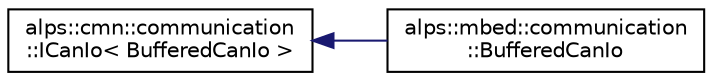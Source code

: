 digraph "クラス階層図"
{
 // LATEX_PDF_SIZE
  edge [fontname="Helvetica",fontsize="10",labelfontname="Helvetica",labelfontsize="10"];
  node [fontname="Helvetica",fontsize="10",shape=record];
  rankdir="LR";
  Node0 [label="alps::cmn::communication\l::ICanIo\< BufferedCanIo \>",height=0.2,width=0.4,color="black", fillcolor="white", style="filled",URL="$classalps_1_1cmn_1_1communication_1_1_i_can_io.html",tooltip=" "];
  Node0 -> Node1 [dir="back",color="midnightblue",fontsize="10",style="solid",fontname="Helvetica"];
  Node1 [label="alps::mbed::communication\l::BufferedCanIo",height=0.2,width=0.4,color="black", fillcolor="white", style="filled",URL="$classalps_1_1mbed_1_1communication_1_1_buffered_can_io.html",tooltip="MbedのCAN通信IO. 受信割り込みによってデータをバッファリングする．"];
}
